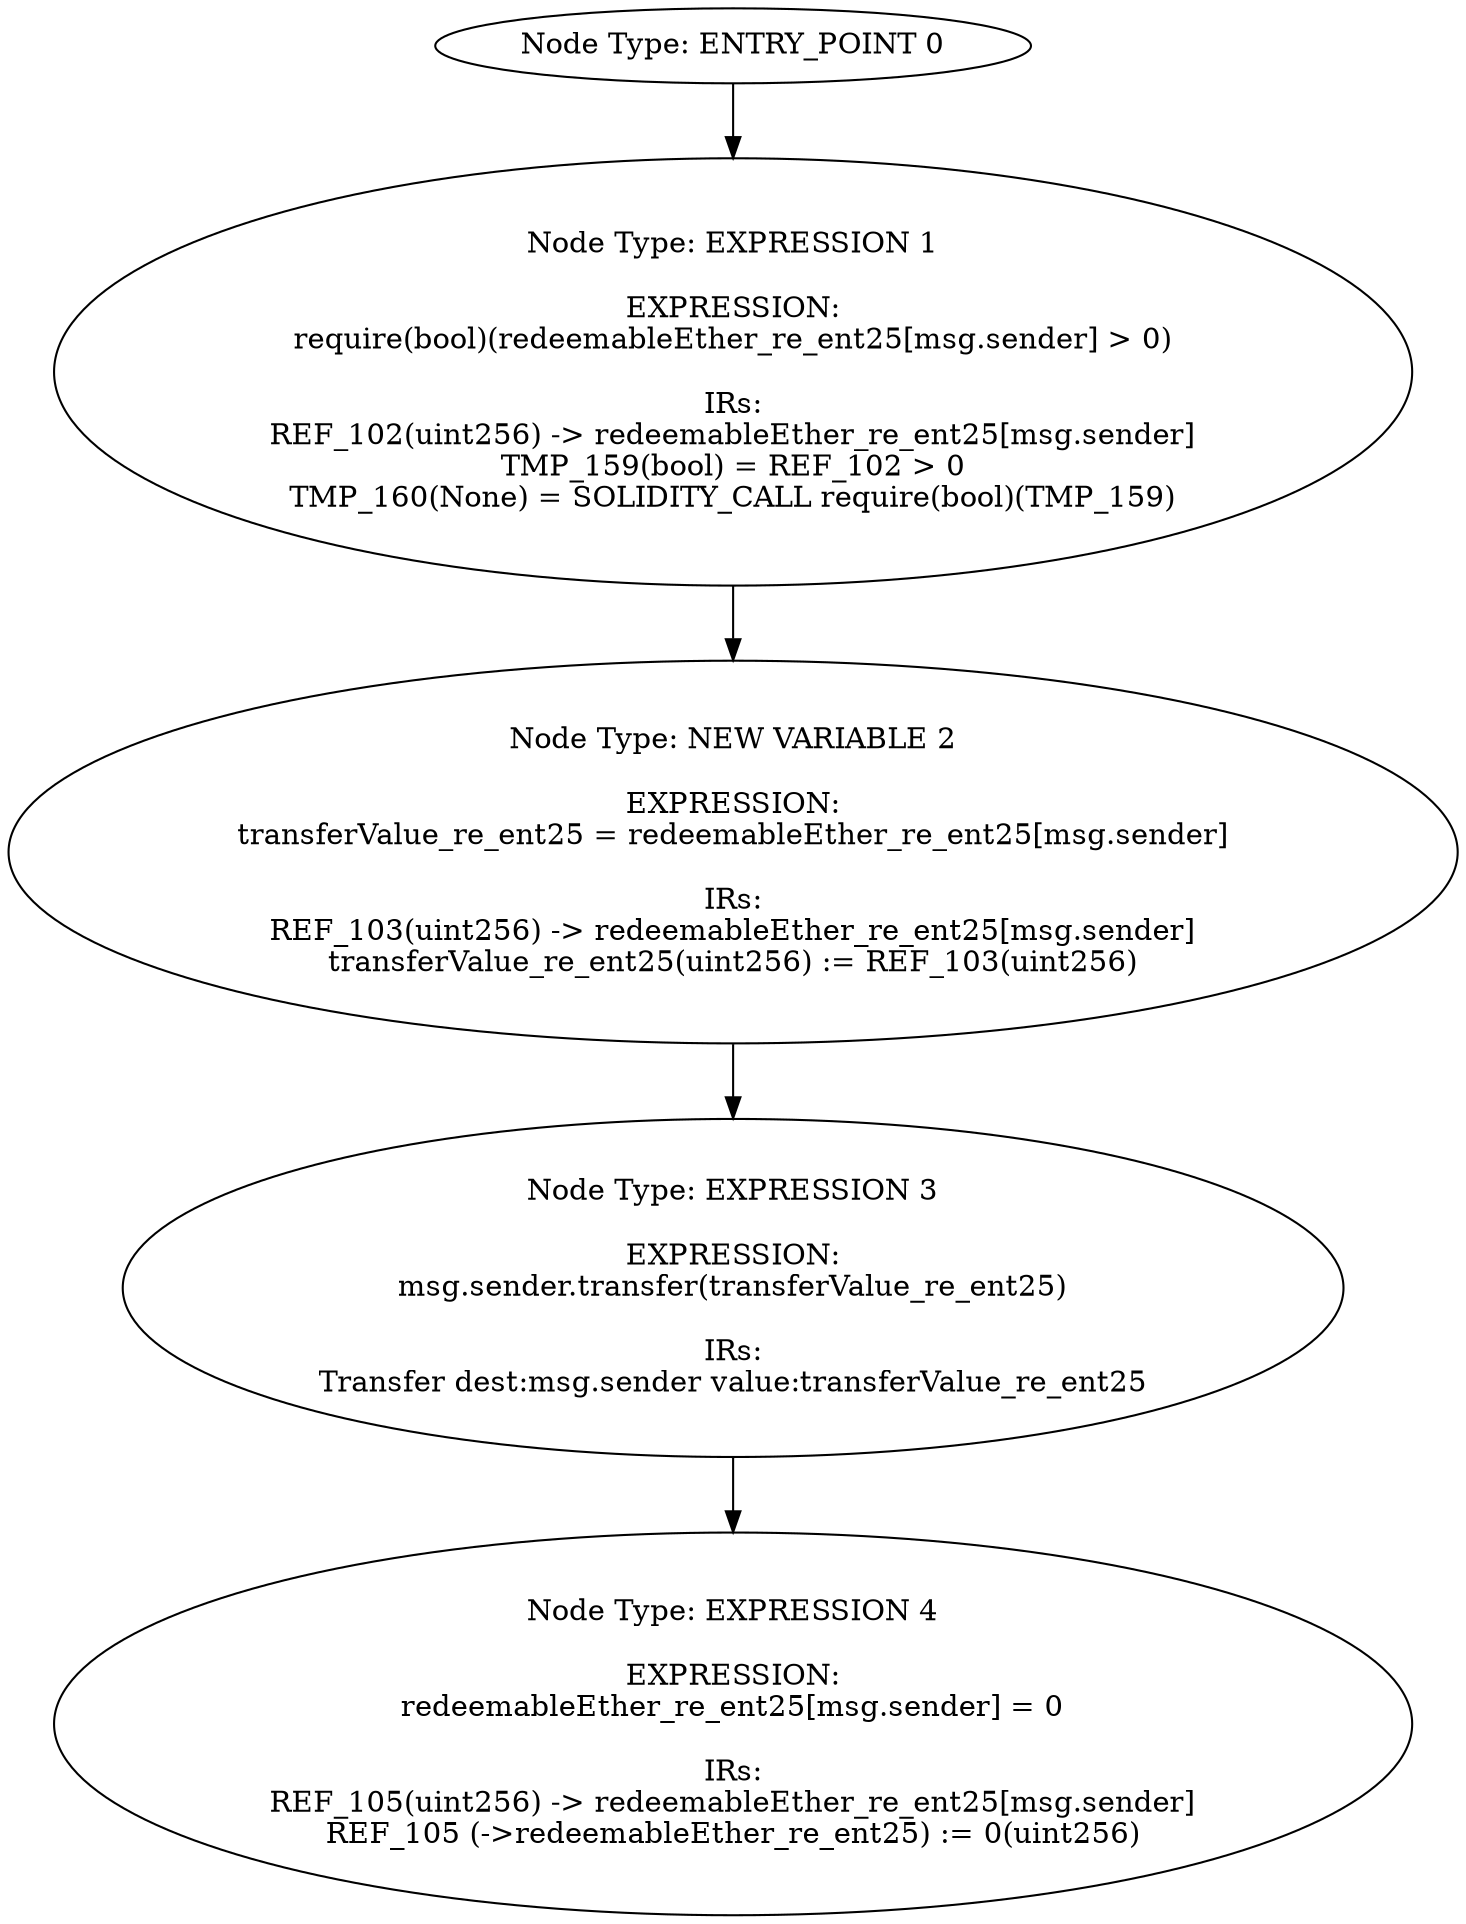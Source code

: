 digraph{
0[label="Node Type: ENTRY_POINT 0
"];
0->1;
1[label="Node Type: EXPRESSION 1

EXPRESSION:
require(bool)(redeemableEther_re_ent25[msg.sender] > 0)

IRs:
REF_102(uint256) -> redeemableEther_re_ent25[msg.sender]
TMP_159(bool) = REF_102 > 0
TMP_160(None) = SOLIDITY_CALL require(bool)(TMP_159)"];
1->2;
2[label="Node Type: NEW VARIABLE 2

EXPRESSION:
transferValue_re_ent25 = redeemableEther_re_ent25[msg.sender]

IRs:
REF_103(uint256) -> redeemableEther_re_ent25[msg.sender]
transferValue_re_ent25(uint256) := REF_103(uint256)"];
2->3;
3[label="Node Type: EXPRESSION 3

EXPRESSION:
msg.sender.transfer(transferValue_re_ent25)

IRs:
Transfer dest:msg.sender value:transferValue_re_ent25"];
3->4;
4[label="Node Type: EXPRESSION 4

EXPRESSION:
redeemableEther_re_ent25[msg.sender] = 0

IRs:
REF_105(uint256) -> redeemableEther_re_ent25[msg.sender]
REF_105 (->redeemableEther_re_ent25) := 0(uint256)"];
}
